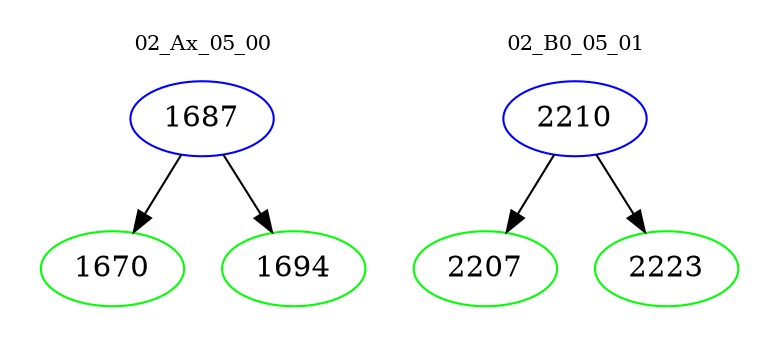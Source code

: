 digraph{
subgraph cluster_0 {
color = white
label = "02_Ax_05_00";
fontsize=10;
T0_1687 [label="1687", color="blue"]
T0_1687 -> T0_1670 [color="black"]
T0_1670 [label="1670", color="green"]
T0_1687 -> T0_1694 [color="black"]
T0_1694 [label="1694", color="green"]
}
subgraph cluster_1 {
color = white
label = "02_B0_05_01";
fontsize=10;
T1_2210 [label="2210", color="blue"]
T1_2210 -> T1_2207 [color="black"]
T1_2207 [label="2207", color="green"]
T1_2210 -> T1_2223 [color="black"]
T1_2223 [label="2223", color="green"]
}
}
